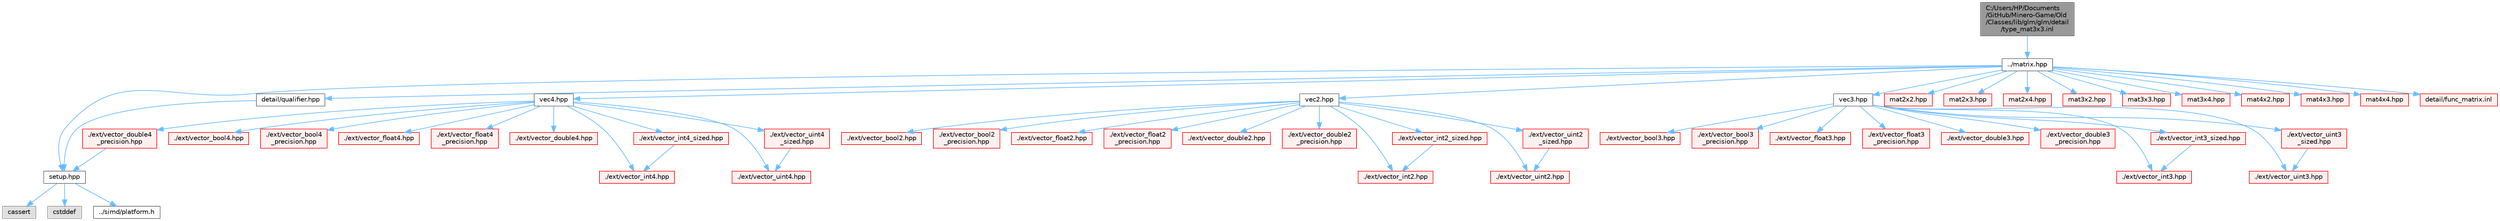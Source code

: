 digraph "C:/Users/HP/Documents/GitHub/Minero-Game/Old/Classes/lib/glm/glm/detail/type_mat3x3.inl"
{
 // LATEX_PDF_SIZE
  bgcolor="transparent";
  edge [fontname=Helvetica,fontsize=10,labelfontname=Helvetica,labelfontsize=10];
  node [fontname=Helvetica,fontsize=10,shape=box,height=0.2,width=0.4];
  Node1 [id="Node000001",label="C:/Users/HP/Documents\l/GitHub/Minero-Game/Old\l/Classes/lib/glm/glm/detail\l/type_mat3x3.inl",height=0.2,width=0.4,color="gray40", fillcolor="grey60", style="filled", fontcolor="black",tooltip=" "];
  Node1 -> Node2 [id="edge115_Node000001_Node000002",color="steelblue1",style="solid",tooltip=" "];
  Node2 [id="Node000002",label="../matrix.hpp",height=0.2,width=0.4,color="grey40", fillcolor="white", style="filled",URL="$_old_2_classes_2lib_2glm_2glm_2matrix_8hpp.html",tooltip=" "];
  Node2 -> Node3 [id="edge116_Node000002_Node000003",color="steelblue1",style="solid",tooltip=" "];
  Node3 [id="Node000003",label="detail/qualifier.hpp",height=0.2,width=0.4,color="grey40", fillcolor="white", style="filled",URL="$_old_2_classes_2lib_2glm_2glm_2detail_2qualifier_8hpp.html",tooltip=" "];
  Node3 -> Node4 [id="edge117_Node000003_Node000004",color="steelblue1",style="solid",tooltip=" "];
  Node4 [id="Node000004",label="setup.hpp",height=0.2,width=0.4,color="grey40", fillcolor="white", style="filled",URL="$_old_2_classes_2lib_2glm_2glm_2detail_2setup_8hpp.html",tooltip=" "];
  Node4 -> Node5 [id="edge118_Node000004_Node000005",color="steelblue1",style="solid",tooltip=" "];
  Node5 [id="Node000005",label="cassert",height=0.2,width=0.4,color="grey60", fillcolor="#E0E0E0", style="filled",tooltip=" "];
  Node4 -> Node6 [id="edge119_Node000004_Node000006",color="steelblue1",style="solid",tooltip=" "];
  Node6 [id="Node000006",label="cstddef",height=0.2,width=0.4,color="grey60", fillcolor="#E0E0E0", style="filled",tooltip=" "];
  Node4 -> Node7 [id="edge120_Node000004_Node000007",color="steelblue1",style="solid",tooltip=" "];
  Node7 [id="Node000007",label="../simd/platform.h",height=0.2,width=0.4,color="grey40", fillcolor="white", style="filled",URL="$_old_2_classes_2lib_2glm_2glm_2simd_2platform_8h.html",tooltip=" "];
  Node2 -> Node4 [id="edge121_Node000002_Node000004",color="steelblue1",style="solid",tooltip=" "];
  Node2 -> Node8 [id="edge122_Node000002_Node000008",color="steelblue1",style="solid",tooltip=" "];
  Node8 [id="Node000008",label="vec2.hpp",height=0.2,width=0.4,color="grey40", fillcolor="white", style="filled",URL="$_old_2_classes_2lib_2glm_2glm_2vec2_8hpp.html",tooltip=" "];
  Node8 -> Node9 [id="edge123_Node000008_Node000009",color="steelblue1",style="solid",tooltip=" "];
  Node9 [id="Node000009",label="./ext/vector_bool2.hpp",height=0.2,width=0.4,color="red", fillcolor="#FFF0F0", style="filled",URL="$_old_2_classes_2lib_2glm_2glm_2ext_2vector__bool2_8hpp.html",tooltip=" "];
  Node8 -> Node14 [id="edge124_Node000008_Node000014",color="steelblue1",style="solid",tooltip=" "];
  Node14 [id="Node000014",label="./ext/vector_bool2\l_precision.hpp",height=0.2,width=0.4,color="red", fillcolor="#FFF0F0", style="filled",URL="$_old_2_classes_2lib_2glm_2glm_2ext_2vector__bool2__precision_8hpp.html",tooltip=" "];
  Node8 -> Node15 [id="edge125_Node000008_Node000015",color="steelblue1",style="solid",tooltip=" "];
  Node15 [id="Node000015",label="./ext/vector_float2.hpp",height=0.2,width=0.4,color="red", fillcolor="#FFF0F0", style="filled",URL="$_old_2_classes_2lib_2glm_2glm_2ext_2vector__float2_8hpp.html",tooltip=" "];
  Node8 -> Node16 [id="edge126_Node000008_Node000016",color="steelblue1",style="solid",tooltip=" "];
  Node16 [id="Node000016",label="./ext/vector_float2\l_precision.hpp",height=0.2,width=0.4,color="red", fillcolor="#FFF0F0", style="filled",URL="$_old_2_classes_2lib_2glm_2glm_2ext_2vector__float2__precision_8hpp.html",tooltip=" "];
  Node8 -> Node17 [id="edge127_Node000008_Node000017",color="steelblue1",style="solid",tooltip=" "];
  Node17 [id="Node000017",label="./ext/vector_double2.hpp",height=0.2,width=0.4,color="red", fillcolor="#FFF0F0", style="filled",URL="$_old_2_classes_2lib_2glm_2glm_2ext_2vector__double2_8hpp.html",tooltip=" "];
  Node8 -> Node18 [id="edge128_Node000008_Node000018",color="steelblue1",style="solid",tooltip=" "];
  Node18 [id="Node000018",label="./ext/vector_double2\l_precision.hpp",height=0.2,width=0.4,color="red", fillcolor="#FFF0F0", style="filled",URL="$_old_2_classes_2lib_2glm_2glm_2ext_2vector__double2__precision_8hpp.html",tooltip=" "];
  Node8 -> Node19 [id="edge129_Node000008_Node000019",color="steelblue1",style="solid",tooltip=" "];
  Node19 [id="Node000019",label="./ext/vector_int2.hpp",height=0.2,width=0.4,color="red", fillcolor="#FFF0F0", style="filled",URL="$_old_2_classes_2lib_2glm_2glm_2ext_2vector__int2_8hpp.html",tooltip=" "];
  Node8 -> Node20 [id="edge130_Node000008_Node000020",color="steelblue1",style="solid",tooltip=" "];
  Node20 [id="Node000020",label="./ext/vector_int2_sized.hpp",height=0.2,width=0.4,color="red", fillcolor="#FFF0F0", style="filled",URL="$_old_2_classes_2lib_2glm_2glm_2ext_2vector__int2__sized_8hpp.html",tooltip=" "];
  Node20 -> Node19 [id="edge131_Node000020_Node000019",color="steelblue1",style="solid",tooltip=" "];
  Node8 -> Node22 [id="edge132_Node000008_Node000022",color="steelblue1",style="solid",tooltip=" "];
  Node22 [id="Node000022",label="./ext/vector_uint2.hpp",height=0.2,width=0.4,color="red", fillcolor="#FFF0F0", style="filled",URL="$_old_2_classes_2lib_2glm_2glm_2ext_2vector__uint2_8hpp.html",tooltip=" "];
  Node8 -> Node23 [id="edge133_Node000008_Node000023",color="steelblue1",style="solid",tooltip=" "];
  Node23 [id="Node000023",label="./ext/vector_uint2\l_sized.hpp",height=0.2,width=0.4,color="red", fillcolor="#FFF0F0", style="filled",URL="$_old_2_classes_2lib_2glm_2glm_2ext_2vector__uint2__sized_8hpp.html",tooltip=" "];
  Node23 -> Node22 [id="edge134_Node000023_Node000022",color="steelblue1",style="solid",tooltip=" "];
  Node2 -> Node25 [id="edge135_Node000002_Node000025",color="steelblue1",style="solid",tooltip=" "];
  Node25 [id="Node000025",label="vec3.hpp",height=0.2,width=0.4,color="grey40", fillcolor="white", style="filled",URL="$_old_2_classes_2lib_2glm_2glm_2vec3_8hpp.html",tooltip=" "];
  Node25 -> Node26 [id="edge136_Node000025_Node000026",color="steelblue1",style="solid",tooltip=" "];
  Node26 [id="Node000026",label="./ext/vector_bool3.hpp",height=0.2,width=0.4,color="red", fillcolor="#FFF0F0", style="filled",URL="$_old_2_classes_2lib_2glm_2glm_2ext_2vector__bool3_8hpp.html",tooltip=" "];
  Node25 -> Node29 [id="edge137_Node000025_Node000029",color="steelblue1",style="solid",tooltip=" "];
  Node29 [id="Node000029",label="./ext/vector_bool3\l_precision.hpp",height=0.2,width=0.4,color="red", fillcolor="#FFF0F0", style="filled",URL="$_old_2_classes_2lib_2glm_2glm_2ext_2vector__bool3__precision_8hpp.html",tooltip=" "];
  Node25 -> Node30 [id="edge138_Node000025_Node000030",color="steelblue1",style="solid",tooltip=" "];
  Node30 [id="Node000030",label="./ext/vector_float3.hpp",height=0.2,width=0.4,color="red", fillcolor="#FFF0F0", style="filled",URL="$_old_2_classes_2lib_2glm_2glm_2ext_2vector__float3_8hpp.html",tooltip=" "];
  Node25 -> Node31 [id="edge139_Node000025_Node000031",color="steelblue1",style="solid",tooltip=" "];
  Node31 [id="Node000031",label="./ext/vector_float3\l_precision.hpp",height=0.2,width=0.4,color="red", fillcolor="#FFF0F0", style="filled",URL="$_old_2_classes_2lib_2glm_2glm_2ext_2vector__float3__precision_8hpp.html",tooltip=" "];
  Node25 -> Node32 [id="edge140_Node000025_Node000032",color="steelblue1",style="solid",tooltip=" "];
  Node32 [id="Node000032",label="./ext/vector_double3.hpp",height=0.2,width=0.4,color="red", fillcolor="#FFF0F0", style="filled",URL="$_old_2_classes_2lib_2glm_2glm_2ext_2vector__double3_8hpp.html",tooltip=" "];
  Node25 -> Node33 [id="edge141_Node000025_Node000033",color="steelblue1",style="solid",tooltip=" "];
  Node33 [id="Node000033",label="./ext/vector_double3\l_precision.hpp",height=0.2,width=0.4,color="red", fillcolor="#FFF0F0", style="filled",URL="$_old_2_classes_2lib_2glm_2glm_2ext_2vector__double3__precision_8hpp.html",tooltip=" "];
  Node25 -> Node34 [id="edge142_Node000025_Node000034",color="steelblue1",style="solid",tooltip=" "];
  Node34 [id="Node000034",label="./ext/vector_int3.hpp",height=0.2,width=0.4,color="red", fillcolor="#FFF0F0", style="filled",URL="$_old_2_classes_2lib_2glm_2glm_2ext_2vector__int3_8hpp.html",tooltip=" "];
  Node25 -> Node35 [id="edge143_Node000025_Node000035",color="steelblue1",style="solid",tooltip=" "];
  Node35 [id="Node000035",label="./ext/vector_int3_sized.hpp",height=0.2,width=0.4,color="red", fillcolor="#FFF0F0", style="filled",URL="$_old_2_classes_2lib_2glm_2glm_2ext_2vector__int3__sized_8hpp.html",tooltip=" "];
  Node35 -> Node34 [id="edge144_Node000035_Node000034",color="steelblue1",style="solid",tooltip=" "];
  Node25 -> Node36 [id="edge145_Node000025_Node000036",color="steelblue1",style="solid",tooltip=" "];
  Node36 [id="Node000036",label="./ext/vector_uint3.hpp",height=0.2,width=0.4,color="red", fillcolor="#FFF0F0", style="filled",URL="$_old_2_classes_2lib_2glm_2glm_2ext_2vector__uint3_8hpp.html",tooltip=" "];
  Node25 -> Node37 [id="edge146_Node000025_Node000037",color="steelblue1",style="solid",tooltip=" "];
  Node37 [id="Node000037",label="./ext/vector_uint3\l_sized.hpp",height=0.2,width=0.4,color="red", fillcolor="#FFF0F0", style="filled",URL="$_old_2_classes_2lib_2glm_2glm_2ext_2vector__uint3__sized_8hpp.html",tooltip=" "];
  Node37 -> Node36 [id="edge147_Node000037_Node000036",color="steelblue1",style="solid",tooltip=" "];
  Node2 -> Node38 [id="edge148_Node000002_Node000038",color="steelblue1",style="solid",tooltip=" "];
  Node38 [id="Node000038",label="vec4.hpp",height=0.2,width=0.4,color="grey40", fillcolor="white", style="filled",URL="$_old_2_classes_2lib_2glm_2glm_2vec4_8hpp.html",tooltip=" "];
  Node38 -> Node39 [id="edge149_Node000038_Node000039",color="steelblue1",style="solid",tooltip=" "];
  Node39 [id="Node000039",label="./ext/vector_bool4.hpp",height=0.2,width=0.4,color="red", fillcolor="#FFF0F0", style="filled",URL="$_old_2_classes_2lib_2glm_2glm_2ext_2vector__bool4_8hpp.html",tooltip=" "];
  Node38 -> Node42 [id="edge150_Node000038_Node000042",color="steelblue1",style="solid",tooltip=" "];
  Node42 [id="Node000042",label="./ext/vector_bool4\l_precision.hpp",height=0.2,width=0.4,color="red", fillcolor="#FFF0F0", style="filled",URL="$_old_2_classes_2lib_2glm_2glm_2ext_2vector__bool4__precision_8hpp.html",tooltip=" "];
  Node38 -> Node43 [id="edge151_Node000038_Node000043",color="steelblue1",style="solid",tooltip=" "];
  Node43 [id="Node000043",label="./ext/vector_float4.hpp",height=0.2,width=0.4,color="red", fillcolor="#FFF0F0", style="filled",URL="$_old_2_classes_2lib_2glm_2glm_2ext_2vector__float4_8hpp.html",tooltip=" "];
  Node38 -> Node44 [id="edge152_Node000038_Node000044",color="steelblue1",style="solid",tooltip=" "];
  Node44 [id="Node000044",label="./ext/vector_float4\l_precision.hpp",height=0.2,width=0.4,color="red", fillcolor="#FFF0F0", style="filled",URL="$_old_2_classes_2lib_2glm_2glm_2ext_2vector__float4__precision_8hpp.html",tooltip=" "];
  Node38 -> Node45 [id="edge153_Node000038_Node000045",color="steelblue1",style="solid",tooltip=" "];
  Node45 [id="Node000045",label="./ext/vector_double4.hpp",height=0.2,width=0.4,color="red", fillcolor="#FFF0F0", style="filled",URL="$_old_2_classes_2lib_2glm_2glm_2ext_2vector__double4_8hpp.html",tooltip=" "];
  Node38 -> Node46 [id="edge154_Node000038_Node000046",color="steelblue1",style="solid",tooltip=" "];
  Node46 [id="Node000046",label="./ext/vector_double4\l_precision.hpp",height=0.2,width=0.4,color="red", fillcolor="#FFF0F0", style="filled",URL="$_old_2_classes_2lib_2glm_2glm_2ext_2vector__double4__precision_8hpp.html",tooltip=" "];
  Node46 -> Node4 [id="edge155_Node000046_Node000004",color="steelblue1",style="solid",tooltip=" "];
  Node38 -> Node47 [id="edge156_Node000038_Node000047",color="steelblue1",style="solid",tooltip=" "];
  Node47 [id="Node000047",label="./ext/vector_int4.hpp",height=0.2,width=0.4,color="red", fillcolor="#FFF0F0", style="filled",URL="$_old_2_classes_2lib_2glm_2glm_2ext_2vector__int4_8hpp.html",tooltip=" "];
  Node38 -> Node48 [id="edge157_Node000038_Node000048",color="steelblue1",style="solid",tooltip=" "];
  Node48 [id="Node000048",label="./ext/vector_int4_sized.hpp",height=0.2,width=0.4,color="red", fillcolor="#FFF0F0", style="filled",URL="$_old_2_classes_2lib_2glm_2glm_2ext_2vector__int4__sized_8hpp.html",tooltip=" "];
  Node48 -> Node47 [id="edge158_Node000048_Node000047",color="steelblue1",style="solid",tooltip=" "];
  Node38 -> Node49 [id="edge159_Node000038_Node000049",color="steelblue1",style="solid",tooltip=" "];
  Node49 [id="Node000049",label="./ext/vector_uint4.hpp",height=0.2,width=0.4,color="red", fillcolor="#FFF0F0", style="filled",URL="$_old_2_classes_2lib_2glm_2glm_2ext_2vector__uint4_8hpp.html",tooltip=" "];
  Node38 -> Node50 [id="edge160_Node000038_Node000050",color="steelblue1",style="solid",tooltip=" "];
  Node50 [id="Node000050",label="./ext/vector_uint4\l_sized.hpp",height=0.2,width=0.4,color="red", fillcolor="#FFF0F0", style="filled",URL="$_old_2_classes_2lib_2glm_2glm_2ext_2vector__uint4__sized_8hpp.html",tooltip=" "];
  Node50 -> Node49 [id="edge161_Node000050_Node000049",color="steelblue1",style="solid",tooltip=" "];
  Node2 -> Node51 [id="edge162_Node000002_Node000051",color="steelblue1",style="solid",tooltip=" "];
  Node51 [id="Node000051",label="mat2x2.hpp",height=0.2,width=0.4,color="red", fillcolor="#FFF0F0", style="filled",URL="$_old_2_classes_2lib_2glm_2glm_2mat2x2_8hpp.html",tooltip=" "];
  Node2 -> Node58 [id="edge163_Node000002_Node000058",color="steelblue1",style="solid",tooltip=" "];
  Node58 [id="Node000058",label="mat2x3.hpp",height=0.2,width=0.4,color="red", fillcolor="#FFF0F0", style="filled",URL="$_old_2_classes_2lib_2glm_2glm_2mat2x3_8hpp.html",tooltip=" "];
  Node2 -> Node65 [id="edge164_Node000002_Node000065",color="steelblue1",style="solid",tooltip=" "];
  Node65 [id="Node000065",label="mat2x4.hpp",height=0.2,width=0.4,color="red", fillcolor="#FFF0F0", style="filled",URL="$_old_2_classes_2lib_2glm_2glm_2mat2x4_8hpp.html",tooltip=" "];
  Node2 -> Node72 [id="edge165_Node000002_Node000072",color="steelblue1",style="solid",tooltip=" "];
  Node72 [id="Node000072",label="mat3x2.hpp",height=0.2,width=0.4,color="red", fillcolor="#FFF0F0", style="filled",URL="$_old_2_classes_2lib_2glm_2glm_2mat3x2_8hpp.html",tooltip=" "];
  Node2 -> Node79 [id="edge166_Node000002_Node000079",color="steelblue1",style="solid",tooltip=" "];
  Node79 [id="Node000079",label="mat3x3.hpp",height=0.2,width=0.4,color="red", fillcolor="#FFF0F0", style="filled",URL="$_old_2_classes_2lib_2glm_2glm_2mat3x3_8hpp.html",tooltip=" "];
  Node2 -> Node85 [id="edge167_Node000002_Node000085",color="steelblue1",style="solid",tooltip=" "];
  Node85 [id="Node000085",label="mat3x4.hpp",height=0.2,width=0.4,color="red", fillcolor="#FFF0F0", style="filled",URL="$_old_2_classes_2lib_2glm_2glm_2mat3x4_8hpp.html",tooltip=" "];
  Node2 -> Node92 [id="edge168_Node000002_Node000092",color="steelblue1",style="solid",tooltip=" "];
  Node92 [id="Node000092",label="mat4x2.hpp",height=0.2,width=0.4,color="red", fillcolor="#FFF0F0", style="filled",URL="$_old_2_classes_2lib_2glm_2glm_2mat4x2_8hpp.html",tooltip=" "];
  Node2 -> Node99 [id="edge169_Node000002_Node000099",color="steelblue1",style="solid",tooltip=" "];
  Node99 [id="Node000099",label="mat4x3.hpp",height=0.2,width=0.4,color="red", fillcolor="#FFF0F0", style="filled",URL="$_old_2_classes_2lib_2glm_2glm_2mat4x3_8hpp.html",tooltip=" "];
  Node2 -> Node106 [id="edge170_Node000002_Node000106",color="steelblue1",style="solid",tooltip=" "];
  Node106 [id="Node000106",label="mat4x4.hpp",height=0.2,width=0.4,color="red", fillcolor="#FFF0F0", style="filled",URL="$_old_2_classes_2lib_2glm_2glm_2mat4x4_8hpp.html",tooltip=" "];
  Node2 -> Node113 [id="edge171_Node000002_Node000113",color="steelblue1",style="solid",tooltip=" "];
  Node113 [id="Node000113",label="detail/func_matrix.inl",height=0.2,width=0.4,color="red", fillcolor="#FFF0F0", style="filled",URL="$_old_2_classes_2lib_2glm_2glm_2detail_2func__matrix_8inl.html",tooltip=" "];
}
